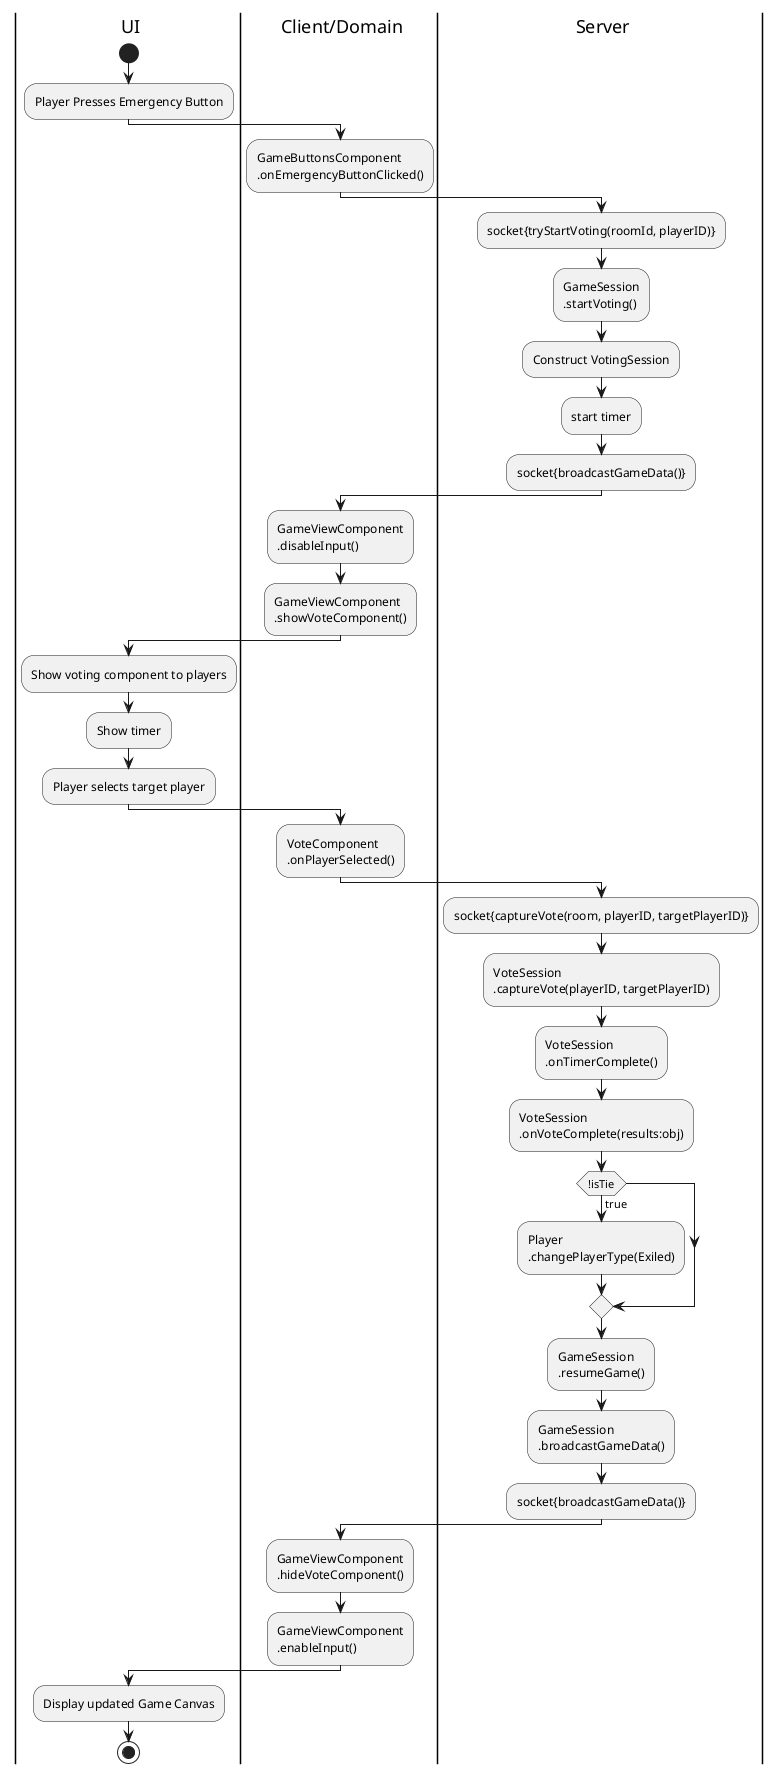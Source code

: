 @startuml JoinRoom
skinparam linetype ortho

|ui| UI
|cd| Client/Domain
|sd| Server

|ui|
start

|ui|
:Player Presses Emergency Button;
|cd| 
:GameButtonsComponent
.onEmergencyButtonClicked();

|sd|
:socket{tryStartVoting(roomId, playerID)};
:GameSession
.startVoting();
:Construct VotingSession;
:start timer;
:socket{broadcastGameData()};


|cd|
:GameViewComponent
.disableInput();
:GameViewComponent
.showVoteComponent();

|ui|
:Show voting component to players;
:Show timer;
:Player selects target player;

|cd|
:VoteComponent
.onPlayerSelected();
|sd|
:socket{captureVote(room, playerID, targetPlayerID)};
:VoteSession
.captureVote(playerID, targetPlayerID);
:VoteSession
.onTimerComplete();
:VoteSession
.onVoteComplete(results:obj);
if (!isTie) is (true) then
:Player
.changePlayerType(Exiled);
endif
:GameSession
.resumeGame();
:GameSession
.broadcastGameData();
:socket{broadcastGameData()};
|cd|
:GameViewComponent
.hideVoteComponent();
:GameViewComponent
.enableInput();
|ui|
:Display updated Game Canvas;
stop

@enduml